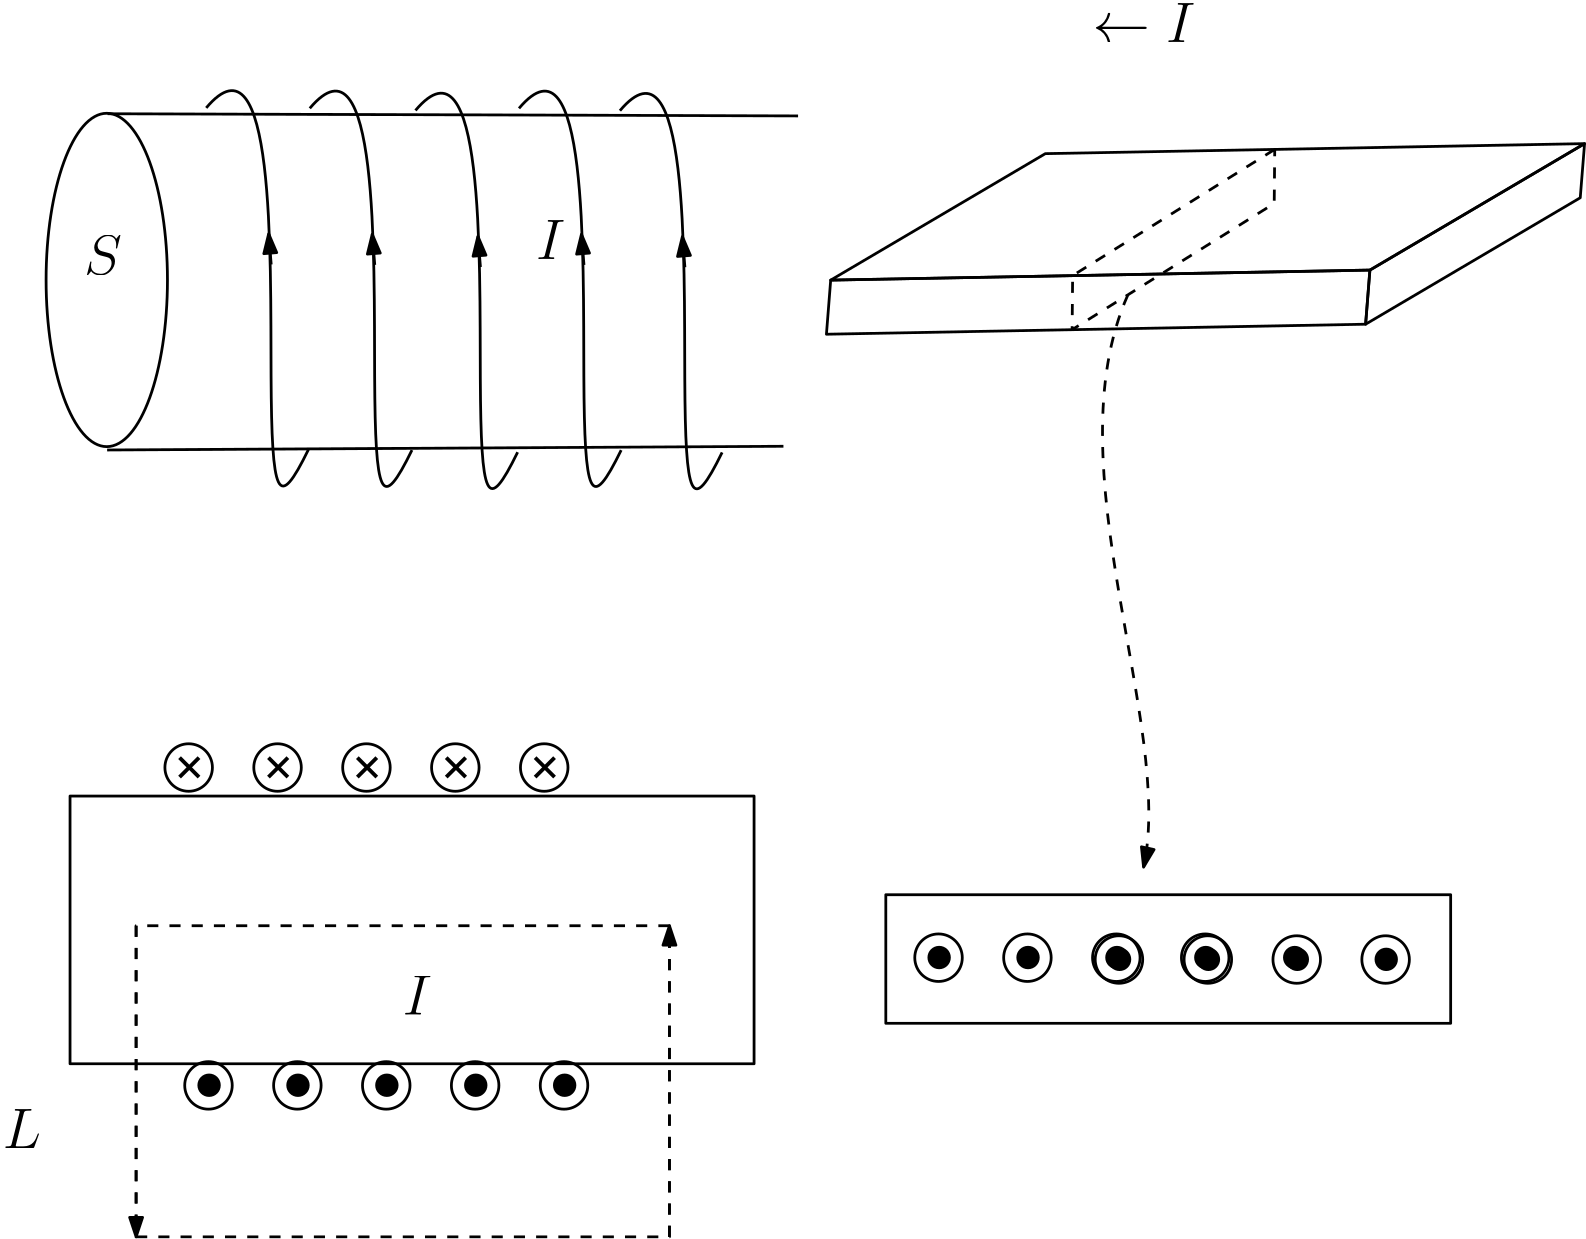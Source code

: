 <?xml version="1.0"?>
<!DOCTYPE ipe SYSTEM "ipe.dtd">
<ipe version="70218" creator="Ipe 7.2.27">
<info created="D:20230526110501" modified="D:20230526110902"/>
<ipestyle name="basic">
<symbol name="arrow/arc(spx)">
<path stroke="sym-stroke" fill="sym-stroke" pen="sym-pen">
0 0 m
-1 0.333 l
-1 -0.333 l
h
</path>
</symbol>
<symbol name="arrow/farc(spx)">
<path stroke="sym-stroke" fill="white" pen="sym-pen">
0 0 m
-1 0.333 l
-1 -0.333 l
h
</path>
</symbol>
<symbol name="arrow/ptarc(spx)">
<path stroke="sym-stroke" fill="sym-stroke" pen="sym-pen">
0 0 m
-1 0.333 l
-0.8 0 l
-1 -0.333 l
h
</path>
</symbol>
<symbol name="arrow/fptarc(spx)">
<path stroke="sym-stroke" fill="white" pen="sym-pen">
0 0 m
-1 0.333 l
-0.8 0 l
-1 -0.333 l
h
</path>
</symbol>
<symbol name="mark/circle(sx)" transformations="translations">
<path fill="sym-stroke">
0.6 0 0 0.6 0 0 e
0.4 0 0 0.4 0 0 e
</path>
</symbol>
<symbol name="mark/disk(sx)" transformations="translations">
<path fill="sym-stroke">
0.6 0 0 0.6 0 0 e
</path>
</symbol>
<symbol name="mark/fdisk(sfx)" transformations="translations">
<group>
<path fill="sym-fill">
0.5 0 0 0.5 0 0 e
</path>
<path fill="sym-stroke" fillrule="eofill">
0.6 0 0 0.6 0 0 e
0.4 0 0 0.4 0 0 e
</path>
</group>
</symbol>
<symbol name="mark/box(sx)" transformations="translations">
<path fill="sym-stroke" fillrule="eofill">
-0.6 -0.6 m
0.6 -0.6 l
0.6 0.6 l
-0.6 0.6 l
h
-0.4 -0.4 m
0.4 -0.4 l
0.4 0.4 l
-0.4 0.4 l
h
</path>
</symbol>
<symbol name="mark/square(sx)" transformations="translations">
<path fill="sym-stroke">
-0.6 -0.6 m
0.6 -0.6 l
0.6 0.6 l
-0.6 0.6 l
h
</path>
</symbol>
<symbol name="mark/fsquare(sfx)" transformations="translations">
<group>
<path fill="sym-fill">
-0.5 -0.5 m
0.5 -0.5 l
0.5 0.5 l
-0.5 0.5 l
h
</path>
<path fill="sym-stroke" fillrule="eofill">
-0.6 -0.6 m
0.6 -0.6 l
0.6 0.6 l
-0.6 0.6 l
h
-0.4 -0.4 m
0.4 -0.4 l
0.4 0.4 l
-0.4 0.4 l
h
</path>
</group>
</symbol>
<symbol name="mark/cross(sx)" transformations="translations">
<group>
<path fill="sym-stroke">
-0.43 -0.57 m
0.57 0.43 l
0.43 0.57 l
-0.57 -0.43 l
h
</path>
<path fill="sym-stroke">
-0.43 0.57 m
0.57 -0.43 l
0.43 -0.57 l
-0.57 0.43 l
h
</path>
</group>
</symbol>
<symbol name="arrow/fnormal(spx)">
<path stroke="sym-stroke" fill="white" pen="sym-pen">
0 0 m
-1 0.333 l
-1 -0.333 l
h
</path>
</symbol>
<symbol name="arrow/pointed(spx)">
<path stroke="sym-stroke" fill="sym-stroke" pen="sym-pen">
0 0 m
-1 0.333 l
-0.8 0 l
-1 -0.333 l
h
</path>
</symbol>
<symbol name="arrow/fpointed(spx)">
<path stroke="sym-stroke" fill="white" pen="sym-pen">
0 0 m
-1 0.333 l
-0.8 0 l
-1 -0.333 l
h
</path>
</symbol>
<symbol name="arrow/linear(spx)">
<path stroke="sym-stroke" pen="sym-pen">
-1 0.333 m
0 0 l
-1 -0.333 l
</path>
</symbol>
<symbol name="arrow/fdouble(spx)">
<path stroke="sym-stroke" fill="white" pen="sym-pen">
0 0 m
-1 0.333 l
-1 -0.333 l
h
-1 0 m
-2 0.333 l
-2 -0.333 l
h
</path>
</symbol>
<symbol name="arrow/double(spx)">
<path stroke="sym-stroke" fill="sym-stroke" pen="sym-pen">
0 0 m
-1 0.333 l
-1 -0.333 l
h
-1 0 m
-2 0.333 l
-2 -0.333 l
h
</path>
</symbol>
<symbol name="arrow/mid-normal(spx)">
<path stroke="sym-stroke" fill="sym-stroke" pen="sym-pen">
0.5 0 m
-0.5 0.333 l
-0.5 -0.333 l
h
</path>
</symbol>
<symbol name="arrow/mid-fnormal(spx)">
<path stroke="sym-stroke" fill="white" pen="sym-pen">
0.5 0 m
-0.5 0.333 l
-0.5 -0.333 l
h
</path>
</symbol>
<symbol name="arrow/mid-pointed(spx)">
<path stroke="sym-stroke" fill="sym-stroke" pen="sym-pen">
0.5 0 m
-0.5 0.333 l
-0.3 0 l
-0.5 -0.333 l
h
</path>
</symbol>
<symbol name="arrow/mid-fpointed(spx)">
<path stroke="sym-stroke" fill="white" pen="sym-pen">
0.5 0 m
-0.5 0.333 l
-0.3 0 l
-0.5 -0.333 l
h
</path>
</symbol>
<symbol name="arrow/mid-double(spx)">
<path stroke="sym-stroke" fill="sym-stroke" pen="sym-pen">
1 0 m
0 0.333 l
0 -0.333 l
h
0 0 m
-1 0.333 l
-1 -0.333 l
h
</path>
</symbol>
<symbol name="arrow/mid-fdouble(spx)">
<path stroke="sym-stroke" fill="white" pen="sym-pen">
1 0 m
0 0.333 l
0 -0.333 l
h
0 0 m
-1 0.333 l
-1 -0.333 l
h
</path>
</symbol>
<anglesize name="22.5 deg" value="22.5"/>
<anglesize name="30 deg" value="30"/>
<anglesize name="45 deg" value="45"/>
<anglesize name="60 deg" value="60"/>
<anglesize name="90 deg" value="90"/>
<arrowsize name="large" value="10"/>
<arrowsize name="small" value="5"/>
<arrowsize name="tiny" value="3"/>
<color name="blue" value="0 0 1"/>
<color name="brown" value="0.647 0.165 0.165"/>
<color name="darkblue" value="0 0 0.545"/>
<color name="darkcyan" value="0 0.545 0.545"/>
<color name="darkgray" value="0.663"/>
<color name="darkgreen" value="0 0.392 0"/>
<color name="darkmagenta" value="0.545 0 0.545"/>
<color name="darkorange" value="1 0.549 0"/>
<color name="darkred" value="0.545 0 0"/>
<color name="gold" value="1 0.843 0"/>
<color name="gray" value="0.745"/>
<color name="green" value="0 1 0"/>
<color name="lightblue" value="0.678 0.847 0.902"/>
<color name="lightcyan" value="0.878 1 1"/>
<color name="lightgray" value="0.827"/>
<color name="lightgreen" value="0.565 0.933 0.565"/>
<color name="lightyellow" value="1 1 0.878"/>
<color name="navy" value="0 0 0.502"/>
<color name="orange" value="1 0.647 0"/>
<color name="pink" value="1 0.753 0.796"/>
<color name="purple" value="0.627 0.125 0.941"/>
<color name="red" value="1 0 0"/>
<color name="seagreen" value="0.18 0.545 0.341"/>
<color name="turquoise" value="0.251 0.878 0.816"/>
<color name="violet" value="0.933 0.51 0.933"/>
<color name="yellow" value="1 1 0"/>
<dashstyle name="dash dot dotted" value="[4 2 1 2 1 2] 0"/>
<dashstyle name="dash dotted" value="[4 2 1 2] 0"/>
<dashstyle name="dashed" value="[4] 0"/>
<dashstyle name="dotted" value="[1 3] 0"/>
<gridsize name="10 pts (~3.5 mm)" value="10"/>
<gridsize name="14 pts (~5 mm)" value="14"/>
<gridsize name="16 pts (~6 mm)" value="16"/>
<gridsize name="20 pts (~7 mm)" value="20"/>
<gridsize name="28 pts (~10 mm)" value="28"/>
<gridsize name="32 pts (~12 mm)" value="32"/>
<gridsize name="4 pts" value="4"/>
<gridsize name="56 pts (~20 mm)" value="56"/>
<gridsize name="8 pts (~3 mm)" value="8"/>
<opacity name="10%" value="0.1"/>
<opacity name="30%" value="0.3"/>
<opacity name="50%" value="0.5"/>
<opacity name="75%" value="0.75"/>
<pen name="fat" value="1.2"/>
<pen name="heavier" value="0.8"/>
<pen name="ultrafat" value="2"/>
<symbolsize name="large" value="5"/>
<symbolsize name="small" value="2"/>
<symbolsize name="tiny" value="1.1"/>
<textsize name="Huge" value="\Huge"/>
<textsize name="LARGE" value="\LARGE"/>
<textsize name="Large" value="\Large"/>
<textsize name="footnote" value="\footnotesize"/>
<textsize name="huge" value="\huge"/>
<textsize name="large" value="\large"/>
<textsize name="script" value="\scriptsize"/>
<textsize name="small" value="\small"/>
<textsize name="tiny" value="\tiny"/>
<textstyle name="center" begin="\begin{center}" end="\end{center}"/>
<textstyle name="item" begin="\begin{itemize}\item{}" end="\end{itemize}"/>
<textstyle name="itemize" begin="\begin{itemize}" end="\end{itemize}"/>
<tiling name="falling" angle="-60" step="4" width="1"/>
<tiling name="rising" angle="30" step="4" width="1"/>
</ipestyle>
<page>
<layer name="alpha"/>
<view layers="alpha" active="alpha"/>
<path layer="alpha" matrix="0.158701 0 0 0.435928 21.3523 307.851" stroke="black" pen="1">
137.65 0 0 137.65 80.9766 365.371 e
</path>
<path matrix="1 0 0 1 -33.3316 135.107" stroke="black" pen="1">
67.832 391.855 m
316.402 391.074 l
</path>
<path matrix="1 0 0 1 -33.3316 135.107" stroke="black" pen="1">
67.6641 270.809 m
311.133 272.148 l
</path>
<text matrix="1 0 0 1 -33.3316 135.107" transformations="translations" pos="59.3398 333.996" stroke="black" type="label" width="13.646" height="14.119" depth="0" valign="baseline" size="huge" style="math">S</text>
<path matrix="1 0 0 1 -33.3316 135.107" stroke="black" pen="1">
103.336 393.965 m
128.117 423.379
124.781 259.074
129.055 248.27
140.117 270.93 c
</path>
<path matrix="1 0 0 1 -33.3316 135.107" stroke="black" pen="1" rarrow="normal/normal">
125.82 348.652 m
126.727 337.602 l
</path>
<path matrix="1 0 0 1 3.95306 134.951" stroke="black" pen="1">
103.336 393.965 m
128.117 423.379
124.781 259.074
129.055 248.27
140.117 270.93 c
</path>
<path matrix="1 0 0 1 3.95306 134.951" stroke="black" pen="1" rarrow="normal/normal">
125.82 348.652 m
126.727 337.602 l
</path>
<path matrix="1 0 0 1 41.996 134.186" stroke="black" pen="1">
103.336 393.965 m
128.117 423.379
124.781 259.074
129.055 248.27
140.117 270.93 c
</path>
<path matrix="1 0 0 1 41.996 134.186" stroke="black" pen="1" rarrow="normal/normal">
125.82 348.652 m
126.727 337.602 l
</path>
<path matrix="1 0 0 1 79.2695 134.936" stroke="black" pen="1">
103.336 393.965 m
128.117 423.379
124.781 259.074
129.055 248.27
140.117 270.93 c
</path>
<path matrix="1 0 0 1 79.2695 134.936" stroke="black" pen="1" rarrow="normal/normal">
125.82 348.652 m
126.727 337.602 l
</path>
<path matrix="1 0 0 1 115.605 134.103" stroke="black" pen="1">
103.336 393.965 m
128.117 423.379
124.781 259.074
129.055 248.27
140.117 270.93 c
</path>
<path matrix="1 0 0 1 115.605 134.103" stroke="black" pen="1" rarrow="normal/normal">
125.82 348.652 m
126.727 337.602 l
</path>
<path matrix="1 0 0 1 -163.234 -21.3499" stroke="black" pen="1">
184.215 302.684 m
184.215 206.305 l
430.465 206.305 l
430.465 302.684 l
h
</path>
<path matrix="1 0 0 1 -147.234 -21.3499" stroke="black" pen="1">
8.55205 0 0 8.55205 210.918 312.953 e
</path>
<use matrix="1 0 0 1 -144.882 -20.9436" name="mark/cross(sx)" pos="208.789 312.605" size="7" stroke="black"/>
<path matrix="1 0 0 1 -140.101 -135.787" stroke="black" pen="1">
8.55205 0 0 8.55205 210.918 312.953 e
</path>
<use matrix="1 0 0 1 -137.75 -135.381" name="mark/disk(sx)" pos="208.789 312.605" size="7" stroke="black"/>
<path matrix="1 0 0 1 -108.101 -135.787" stroke="black" pen="1">
8.55205 0 0 8.55205 210.918 312.953 e
</path>
<use matrix="1 0 0 1 -105.75 -135.381" name="mark/disk(sx)" pos="208.789 312.605" size="7" stroke="black"/>
<path matrix="1 0 0 1 -76.1013 -135.787" stroke="black" pen="1">
8.55205 0 0 8.55205 210.918 312.953 e
</path>
<use matrix="1 0 0 1 -73.7498 -135.381" name="mark/disk(sx)" pos="208.789 312.605" size="7" stroke="black"/>
<path matrix="1 0 0 1 -44.1013 -135.787" stroke="black" pen="1">
8.55205 0 0 8.55205 210.918 312.953 e
</path>
<use matrix="1 0 0 1 -41.7498 -135.381" name="mark/disk(sx)" pos="208.789 312.605" size="7" stroke="black"/>
<path matrix="1 0 0 1 -12.1013 -135.787" stroke="black" pen="1">
8.55205 0 0 8.55205 210.918 312.953 e
</path>
<use matrix="1 0 0 1 -9.74975 -135.381" name="mark/disk(sx)" pos="208.789 312.605" size="7" stroke="black"/>
<path matrix="1 0 0 1 -115.234 -21.3499" stroke="black" pen="1">
8.55205 0 0 8.55205 210.918 312.953 e
</path>
<use matrix="1 0 0 1 -112.882 -20.9436" name="mark/cross(sx)" pos="208.789 312.605" size="7" stroke="black"/>
<path matrix="1 0 0 1 -83.2339 -21.3499" stroke="black" pen="1">
8.55205 0 0 8.55205 210.918 312.953 e
</path>
<use matrix="1 0 0 1 -80.8823 -20.9436" name="mark/cross(sx)" pos="208.789 312.605" size="7" stroke="black"/>
<path matrix="1 0 0 1 -51.2339 -21.3499" stroke="black" pen="1">
8.55205 0 0 8.55205 210.918 312.953 e
</path>
<use matrix="1 0 0 1 -48.8823 -20.9436" name="mark/cross(sx)" pos="208.789 312.605" size="7" stroke="black"/>
<path matrix="1 0 0 1 -19.2339 -21.3499" stroke="black" pen="1">
8.55205 0 0 8.55205 210.918 312.953 e
</path>
<use matrix="1 0 0 1 -16.8823 -20.9436" name="mark/cross(sx)" pos="208.789 312.605" size="7" stroke="black"/>
<path matrix="1 0 0 1 -163.234 -21.3499" stroke="black" dash="dashed" pen="1">
208 256 m
208 144 l
400 144 l
400 256 l
h
</path>
<text matrix="1 0 0 1 -163.234 -21.3499" transformations="translations" pos="160 176" stroke="black" type="label" width="13.765" height="14.119" depth="0" valign="baseline" size="huge" style="math">L</text>
<path matrix="1 0 0 1 -163.234 -21.3499" stroke="black" dash="dashed" pen="1" arrow="normal/normal">
208 256 m
208 144 l
</path>
<path matrix="1 0 0 1 -163.234 -21.3499" stroke="black" dash="dashed" pen="1" arrow="normal/normal">
400 144 m
400 256 l
</path>
<text matrix="1 0 0 1 -163.234 -21.3499" transformations="translations" pos="352 496" stroke="black" type="label" width="10.548" height="14.119" depth="0" valign="baseline" size="huge" style="math">I</text>
<text matrix="1 0 0 1 -163.234 -21.3499" transformations="translations" pos="304 224" stroke="black" type="label" width="10.548" height="14.119" depth="0" valign="baseline" size="huge" style="math">I</text>
<path stroke="black" pen="1">
372.082 512.598 m
566.211 516.207 l
488.941 470.684 l
294.813 467.074 l
h
</path>
<path stroke="black" pen="1">
488.917 470.683 m
294.813 467.074 l
293.281 447.59 l
487.386 451.199 l
h
</path>
<path stroke="black" pen="1">
487.386 451.199 m
488.941 470.684 l
566.211 516.207 l
564.655 496.722 l
h
</path>
<text transformations="translations" pos="389.09 552.793" stroke="black" type="label" width="36.95" height="14.119" depth="0" valign="baseline" size="huge" style="math">\leftarrow I</text>
<path matrix="1 0 0 1 122.719 -89.8109" stroke="black" pen="1">
8.55205 0 0 8.55205 210.918 312.953 e
</path>
<use matrix="1 0 0 1 125.07 -89.4049" name="mark/disk(sx)" pos="208.789 312.605" size="7" stroke="black"/>
<path matrix="1 0 0 1 154.719 -89.8109" stroke="black" pen="1">
8.55205 0 0 8.55205 210.918 312.953 e
</path>
<use matrix="1 0 0 1 157.07 -89.4049" name="mark/disk(sx)" pos="208.789 312.605" size="7" stroke="black"/>
<path matrix="1 0 0 1 186.718 -89.8109" stroke="black" pen="1">
8.55205 0 0 8.55205 210.918 312.953 e
</path>
<use matrix="1 0 0 1 189.07 -89.4049" name="mark/disk(sx)" pos="208.789 312.605" size="7" stroke="black"/>
<path matrix="1 0 0 1 218.718 -89.8109" stroke="black" pen="1">
8.55205 0 0 8.55205 210.918 312.953 e
</path>
<use matrix="1 0 0 1 221.07 -89.4049" name="mark/disk(sx)" pos="208.789 312.605" size="7" stroke="black"/>
<use matrix="1 0 0 1 253.07 -89.4049" name="mark/disk(sx)" pos="208.789 312.605" size="7" stroke="black"/>
<path matrix="1 0 0 1 187.668 -90.4671" stroke="black" pen="1">
8.55205 0 0 8.55205 210.918 312.953 e
</path>
<use matrix="1 0 0 1 190.019 -90.0611" name="mark/disk(sx)" pos="208.789 312.605" size="7" stroke="black"/>
<path matrix="1 0 0 1 219.668 -90.4671" stroke="black" pen="1">
8.55205 0 0 8.55205 210.918 312.953 e
</path>
<use matrix="1 0 0 1 222.019 -90.0611" name="mark/disk(sx)" pos="208.789 312.605" size="7" stroke="black"/>
<path matrix="1 0 0 1 251.668 -90.4671" stroke="black" pen="1">
8.55205 0 0 8.55205 210.918 312.953 e
</path>
<use matrix="1 0 0 1 254.019 -90.0611" name="mark/disk(sx)" pos="208.789 312.605" size="7" stroke="black"/>
<path matrix="1 0 0 1 283.668 -90.4671" stroke="black" pen="1">
8.55205 0 0 8.55205 210.918 312.953 e
</path>
<use matrix="1 0 0 1 286.019 -90.0611" name="mark/disk(sx)" pos="208.789 312.605" size="7" stroke="black"/>
<path stroke="black" dash="dashed" pen="1">
454.67 514.133 m
381.917 468.694 l
381.729 449.234 l
454.482 494.674 l
h
</path>
<path stroke="black" dash="dashed" pen="1" arrow="normal/normal">
401.814 461.779 m
374.297 400.027
418.727 306.953
407.453 255.73 c
</path>
<path stroke="black" pen="1">
314.656 245.813 m
314.656 199.527 l
518.004 199.527 l
518.004 245.813 l
h
</path>
</page>
</ipe>
